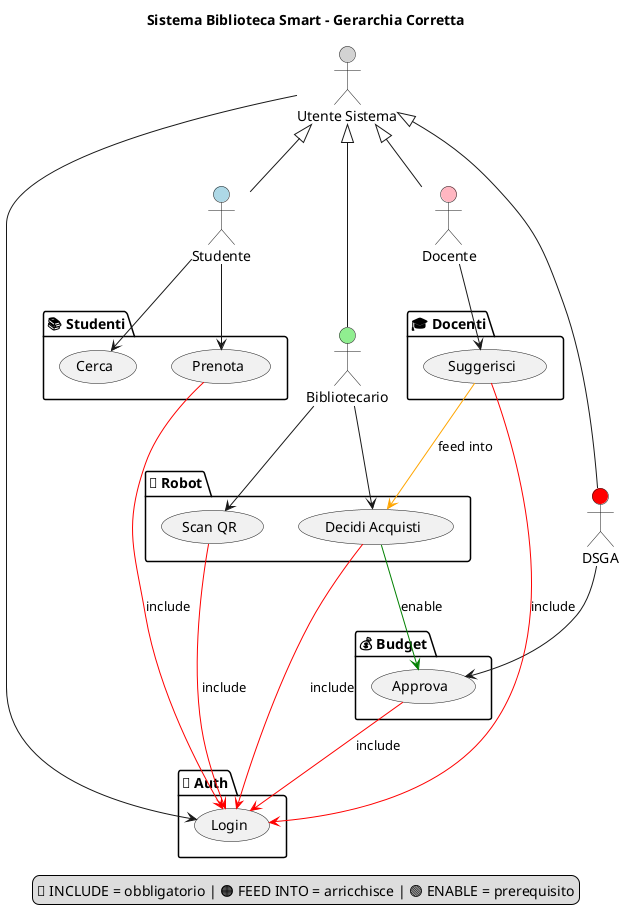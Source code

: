 @startuml BibliotecaCompleto
title "Sistema Biblioteca Smart - Gerarchia Corretta"

' Gerarchia con ereditarietà
actor "Utente Sistema" as BASE #lightgray
actor "Studente" as ST #lightblue
actor "Bibliotecario" as BIB #lightgreen  
actor "DSGA" as DSGA #red
actor "Docente" as DOC #lightpink

' Tutti ereditano da Utente Sistema
BASE <|-- ST 
BASE <|-- BIB
BASE <|-- DSGA
BASE <|-- DOC

' Package compatti
package "🔐 Auth" {
  usecase "Login" as LOGIN
}

package "📚 Studenti" {
  usecase "Cerca" as SEARCH
  usecase "Prenota" as BOOK
}

package "🤖 Robot" {
  usecase "Scan QR" as SCAN
  usecase "Decidi Acquisti" as DECIDE  
}

package "💰 Budget" {
  usecase "Approva" as APPROVE
}

package "🎓 Docenti" {
  usecase "Suggerisci" as SUGGEST
}

' Connessioni CORRETTE
BASE --> LOGIN         
ST --> SEARCH
ST --> BOOK
BIB --> SCAN
BIB --> DECIDE
DSGA --> APPROVE
DOC --> SUGGEST

' Relazioni logiche
BOOK -[#red]-> LOGIN : include
SCAN -[#red]-> LOGIN : include
DECIDE -[#red]-> LOGIN : include
APPROVE -[#red]-> LOGIN : include
SUGGEST -[#red]-> LOGIN : include

SUGGEST -[#orange]-> DECIDE : feed into
DECIDE -[#green]-> APPROVE : enable

legend bottom
🔴 INCLUDE = obbligatorio | 🟠 FEED INTO = arricchisce | 🟢 ENABLE = prerequisito
end legend

@enduml